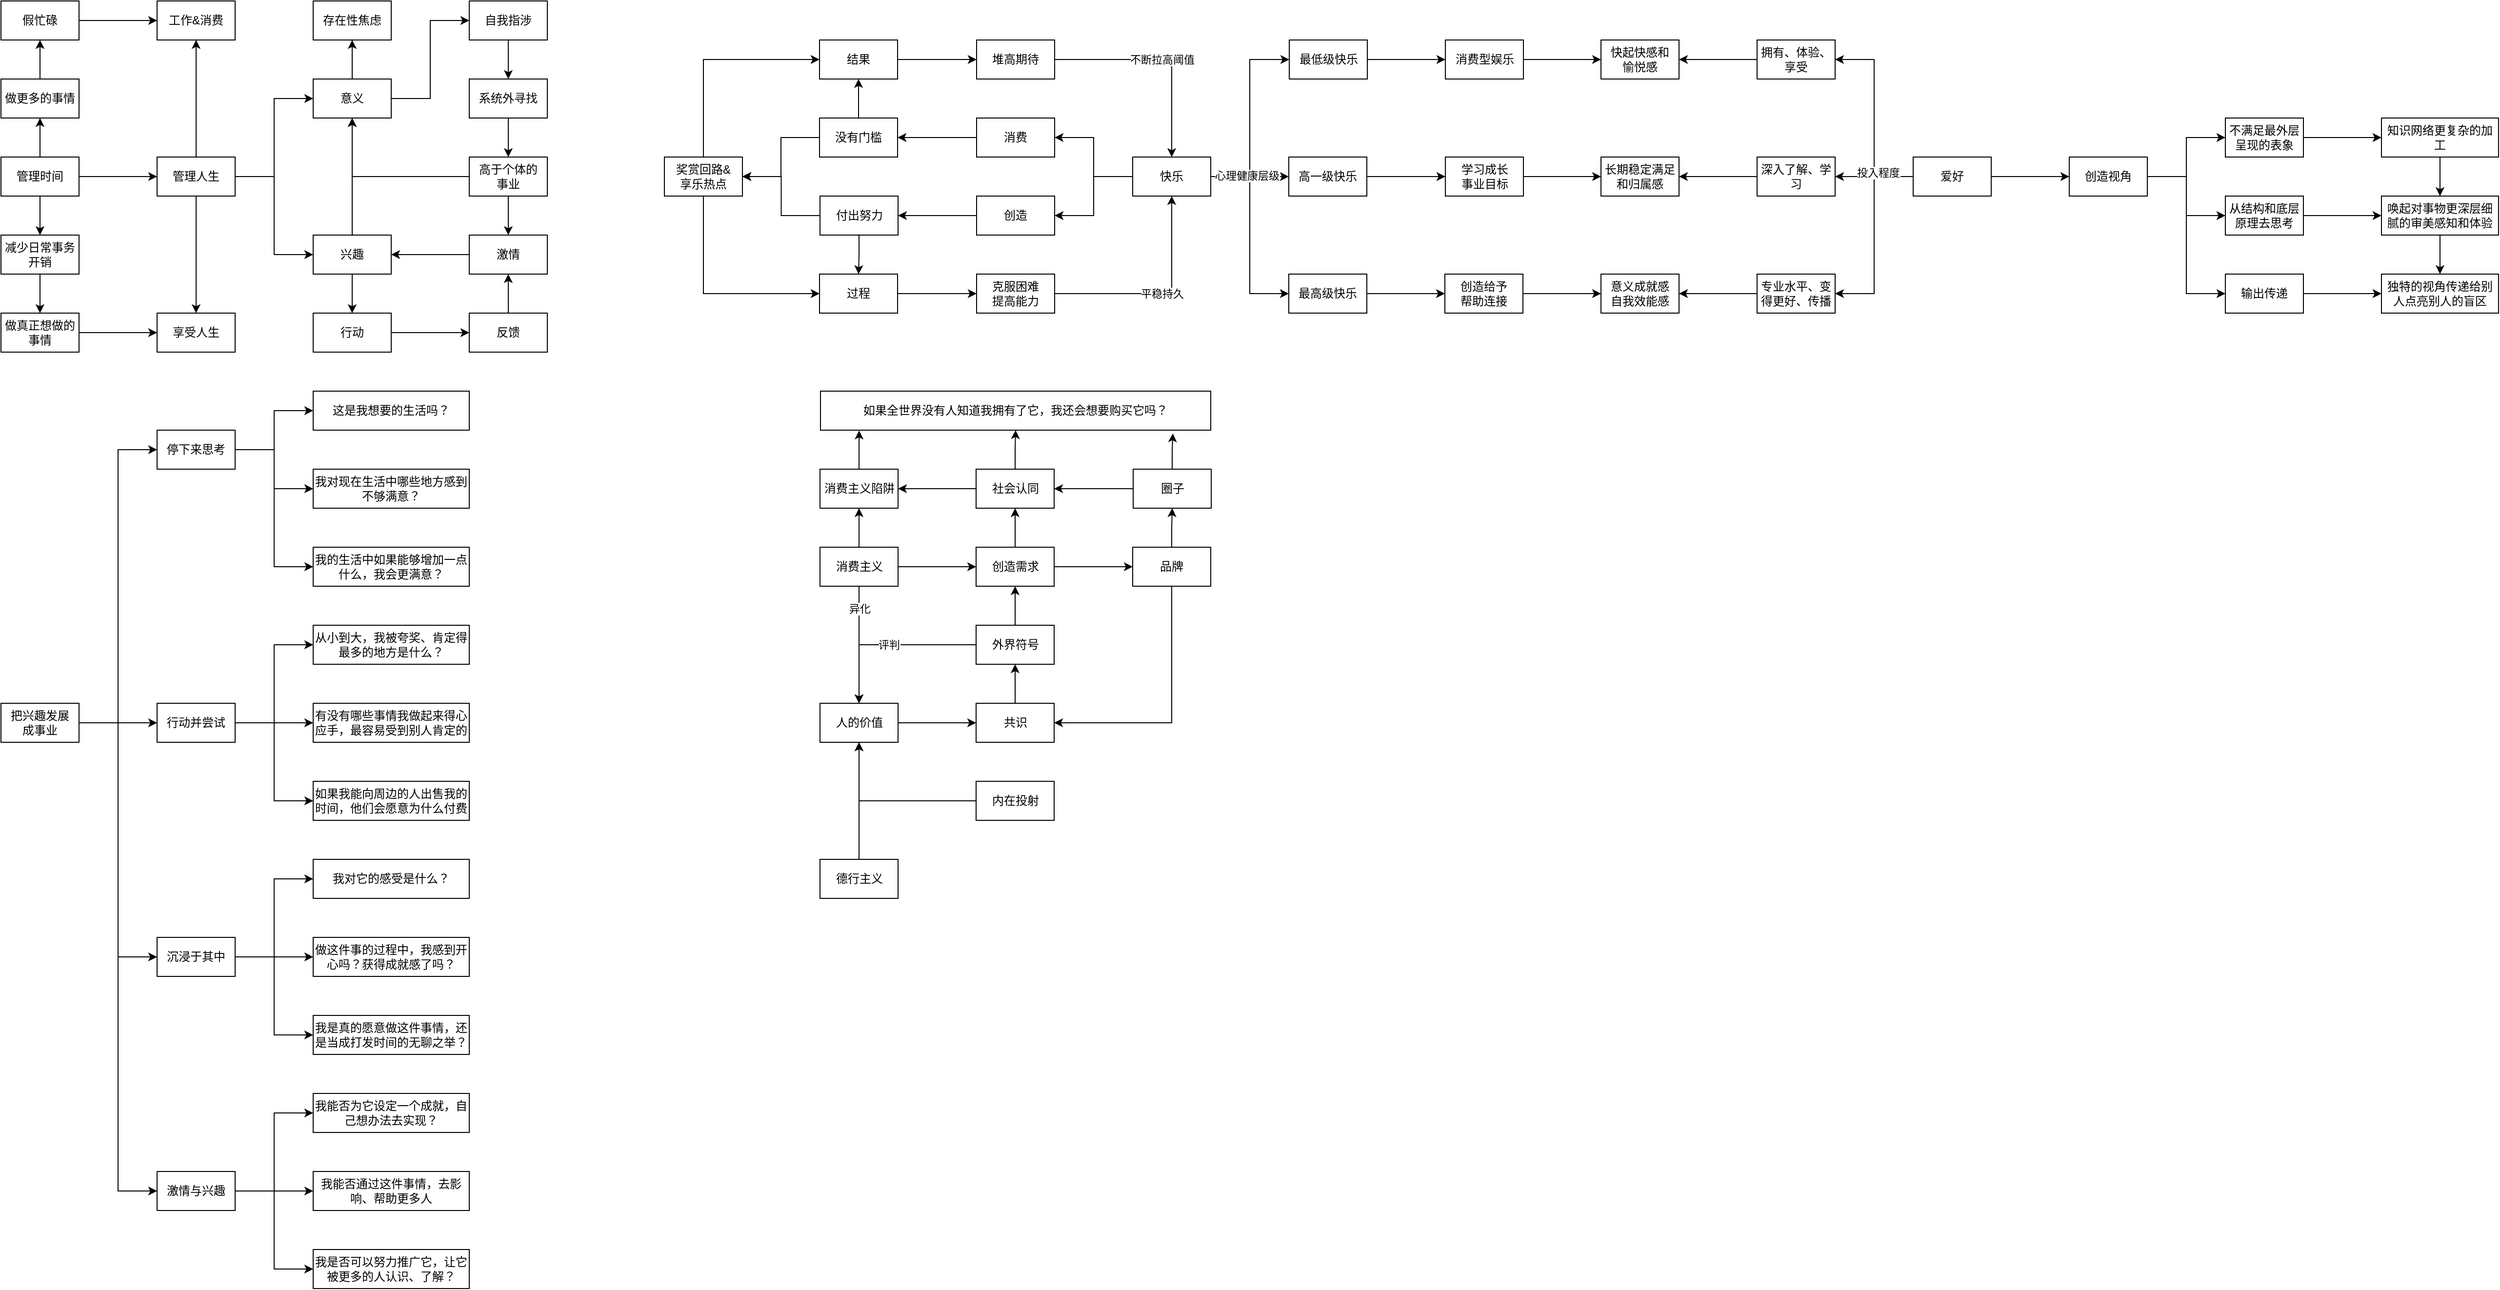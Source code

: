 <mxfile version="24.6.4" type="github">
  <diagram name="第 1 页" id="1Dq5mLwgWZH4jtWMgoI4">
    <mxGraphModel dx="756" dy="395" grid="1" gridSize="10" guides="1" tooltips="1" connect="1" arrows="1" fold="1" page="1" pageScale="1" pageWidth="827" pageHeight="1169" math="0" shadow="0">
      <root>
        <mxCell id="0" />
        <mxCell id="1" parent="0" />
        <mxCell id="2G0oMqJI3CJD2g53SAdI-4" style="edgeStyle=orthogonalEdgeStyle;rounded=0;orthogonalLoop=1;jettySize=auto;html=1;" parent="1" source="2G0oMqJI3CJD2g53SAdI-1" target="2G0oMqJI3CJD2g53SAdI-3" edge="1">
          <mxGeometry relative="1" as="geometry" />
        </mxCell>
        <mxCell id="2G0oMqJI3CJD2g53SAdI-7" style="edgeStyle=orthogonalEdgeStyle;rounded=0;orthogonalLoop=1;jettySize=auto;html=1;" parent="1" source="2G0oMqJI3CJD2g53SAdI-1" target="2G0oMqJI3CJD2g53SAdI-6" edge="1">
          <mxGeometry relative="1" as="geometry" />
        </mxCell>
        <mxCell id="2G0oMqJI3CJD2g53SAdI-12" style="edgeStyle=orthogonalEdgeStyle;rounded=0;orthogonalLoop=1;jettySize=auto;html=1;entryX=0.5;entryY=1;entryDx=0;entryDy=0;" parent="1" source="2G0oMqJI3CJD2g53SAdI-1" target="2G0oMqJI3CJD2g53SAdI-5" edge="1">
          <mxGeometry relative="1" as="geometry" />
        </mxCell>
        <mxCell id="2G0oMqJI3CJD2g53SAdI-1" value="管理时间" style="rounded=0;whiteSpace=wrap;html=1;" parent="1" vertex="1">
          <mxGeometry x="80" y="200" width="80" height="40" as="geometry" />
        </mxCell>
        <mxCell id="2G0oMqJI3CJD2g53SAdI-18" style="edgeStyle=orthogonalEdgeStyle;rounded=0;orthogonalLoop=1;jettySize=auto;html=1;entryX=0;entryY=0.5;entryDx=0;entryDy=0;" parent="1" source="2G0oMqJI3CJD2g53SAdI-3" target="2G0oMqJI3CJD2g53SAdI-16" edge="1">
          <mxGeometry relative="1" as="geometry" />
        </mxCell>
        <mxCell id="2G0oMqJI3CJD2g53SAdI-19" style="edgeStyle=orthogonalEdgeStyle;rounded=0;orthogonalLoop=1;jettySize=auto;html=1;entryX=0;entryY=0.5;entryDx=0;entryDy=0;" parent="1" source="2G0oMqJI3CJD2g53SAdI-3" target="2G0oMqJI3CJD2g53SAdI-17" edge="1">
          <mxGeometry relative="1" as="geometry" />
        </mxCell>
        <mxCell id="2G0oMqJI3CJD2g53SAdI-24" style="edgeStyle=orthogonalEdgeStyle;rounded=0;orthogonalLoop=1;jettySize=auto;html=1;" parent="1" source="2G0oMqJI3CJD2g53SAdI-3" target="2G0oMqJI3CJD2g53SAdI-20" edge="1">
          <mxGeometry relative="1" as="geometry" />
        </mxCell>
        <mxCell id="2G0oMqJI3CJD2g53SAdI-25" style="edgeStyle=orthogonalEdgeStyle;rounded=0;orthogonalLoop=1;jettySize=auto;html=1;" parent="1" source="2G0oMqJI3CJD2g53SAdI-3" target="2G0oMqJI3CJD2g53SAdI-22" edge="1">
          <mxGeometry relative="1" as="geometry" />
        </mxCell>
        <mxCell id="2G0oMqJI3CJD2g53SAdI-3" value="管理人生" style="rounded=0;whiteSpace=wrap;html=1;" parent="1" vertex="1">
          <mxGeometry x="240" y="200" width="80" height="40" as="geometry" />
        </mxCell>
        <mxCell id="2G0oMqJI3CJD2g53SAdI-14" style="edgeStyle=orthogonalEdgeStyle;rounded=0;orthogonalLoop=1;jettySize=auto;html=1;" parent="1" source="2G0oMqJI3CJD2g53SAdI-5" target="2G0oMqJI3CJD2g53SAdI-13" edge="1">
          <mxGeometry relative="1" as="geometry" />
        </mxCell>
        <mxCell id="2G0oMqJI3CJD2g53SAdI-5" value="做更多的事情" style="rounded=0;whiteSpace=wrap;html=1;" parent="1" vertex="1">
          <mxGeometry x="80" y="120" width="80" height="40" as="geometry" />
        </mxCell>
        <mxCell id="2G0oMqJI3CJD2g53SAdI-9" style="edgeStyle=orthogonalEdgeStyle;rounded=0;orthogonalLoop=1;jettySize=auto;html=1;" parent="1" source="2G0oMqJI3CJD2g53SAdI-6" target="2G0oMqJI3CJD2g53SAdI-8" edge="1">
          <mxGeometry relative="1" as="geometry" />
        </mxCell>
        <mxCell id="2G0oMqJI3CJD2g53SAdI-6" value="减少日常事务开销" style="rounded=0;whiteSpace=wrap;html=1;" parent="1" vertex="1">
          <mxGeometry x="80" y="280" width="80" height="40" as="geometry" />
        </mxCell>
        <mxCell id="2G0oMqJI3CJD2g53SAdI-23" style="edgeStyle=orthogonalEdgeStyle;rounded=0;orthogonalLoop=1;jettySize=auto;html=1;" parent="1" source="2G0oMqJI3CJD2g53SAdI-8" target="2G0oMqJI3CJD2g53SAdI-22" edge="1">
          <mxGeometry relative="1" as="geometry" />
        </mxCell>
        <mxCell id="2G0oMqJI3CJD2g53SAdI-8" value="做真正想做的事情" style="rounded=0;whiteSpace=wrap;html=1;" parent="1" vertex="1">
          <mxGeometry x="80" y="360" width="80" height="40" as="geometry" />
        </mxCell>
        <mxCell id="2G0oMqJI3CJD2g53SAdI-21" style="edgeStyle=orthogonalEdgeStyle;rounded=0;orthogonalLoop=1;jettySize=auto;html=1;" parent="1" source="2G0oMqJI3CJD2g53SAdI-13" target="2G0oMqJI3CJD2g53SAdI-20" edge="1">
          <mxGeometry relative="1" as="geometry" />
        </mxCell>
        <mxCell id="2G0oMqJI3CJD2g53SAdI-13" value="假忙碌" style="rounded=0;whiteSpace=wrap;html=1;" parent="1" vertex="1">
          <mxGeometry x="80" y="40" width="80" height="40" as="geometry" />
        </mxCell>
        <mxCell id="2G0oMqJI3CJD2g53SAdI-27" style="edgeStyle=orthogonalEdgeStyle;rounded=0;orthogonalLoop=1;jettySize=auto;html=1;" parent="1" source="2G0oMqJI3CJD2g53SAdI-16" target="2G0oMqJI3CJD2g53SAdI-26" edge="1">
          <mxGeometry relative="1" as="geometry" />
        </mxCell>
        <mxCell id="2G0oMqJI3CJD2g53SAdI-31" style="edgeStyle=orthogonalEdgeStyle;rounded=0;orthogonalLoop=1;jettySize=auto;html=1;entryX=0;entryY=0.5;entryDx=0;entryDy=0;" parent="1" source="2G0oMqJI3CJD2g53SAdI-16" target="2G0oMqJI3CJD2g53SAdI-28" edge="1">
          <mxGeometry relative="1" as="geometry" />
        </mxCell>
        <mxCell id="2G0oMqJI3CJD2g53SAdI-16" value="意义" style="rounded=0;whiteSpace=wrap;html=1;" parent="1" vertex="1">
          <mxGeometry x="400" y="120" width="80" height="40" as="geometry" />
        </mxCell>
        <mxCell id="2G0oMqJI3CJD2g53SAdI-39" style="edgeStyle=orthogonalEdgeStyle;rounded=0;orthogonalLoop=1;jettySize=auto;html=1;entryX=0.5;entryY=0;entryDx=0;entryDy=0;" parent="1" source="2G0oMqJI3CJD2g53SAdI-17" target="2G0oMqJI3CJD2g53SAdI-38" edge="1">
          <mxGeometry relative="1" as="geometry" />
        </mxCell>
        <mxCell id="2G0oMqJI3CJD2g53SAdI-44" style="edgeStyle=orthogonalEdgeStyle;rounded=0;orthogonalLoop=1;jettySize=auto;html=1;" parent="1" source="2G0oMqJI3CJD2g53SAdI-17" target="2G0oMqJI3CJD2g53SAdI-16" edge="1">
          <mxGeometry relative="1" as="geometry" />
        </mxCell>
        <mxCell id="2G0oMqJI3CJD2g53SAdI-17" value="兴趣" style="rounded=0;whiteSpace=wrap;html=1;" parent="1" vertex="1">
          <mxGeometry x="400" y="280" width="80" height="40" as="geometry" />
        </mxCell>
        <mxCell id="2G0oMqJI3CJD2g53SAdI-20" value="工作&amp;amp;消费" style="rounded=0;whiteSpace=wrap;html=1;" parent="1" vertex="1">
          <mxGeometry x="240" y="40" width="80" height="40" as="geometry" />
        </mxCell>
        <mxCell id="2G0oMqJI3CJD2g53SAdI-22" value="享受人生" style="rounded=0;whiteSpace=wrap;html=1;" parent="1" vertex="1">
          <mxGeometry x="240" y="360" width="80" height="40" as="geometry" />
        </mxCell>
        <mxCell id="2G0oMqJI3CJD2g53SAdI-26" value="存在性焦虑" style="rounded=0;whiteSpace=wrap;html=1;" parent="1" vertex="1">
          <mxGeometry x="400" y="40" width="80" height="40" as="geometry" />
        </mxCell>
        <mxCell id="2G0oMqJI3CJD2g53SAdI-32" style="edgeStyle=orthogonalEdgeStyle;rounded=0;orthogonalLoop=1;jettySize=auto;html=1;entryX=0.5;entryY=0;entryDx=0;entryDy=0;" parent="1" source="2G0oMqJI3CJD2g53SAdI-28" target="2G0oMqJI3CJD2g53SAdI-30" edge="1">
          <mxGeometry relative="1" as="geometry" />
        </mxCell>
        <mxCell id="2G0oMqJI3CJD2g53SAdI-28" value="自我指涉" style="rounded=0;whiteSpace=wrap;html=1;" parent="1" vertex="1">
          <mxGeometry x="560" y="40" width="80" height="40" as="geometry" />
        </mxCell>
        <mxCell id="2G0oMqJI3CJD2g53SAdI-35" style="edgeStyle=orthogonalEdgeStyle;rounded=0;orthogonalLoop=1;jettySize=auto;html=1;entryX=0.5;entryY=0;entryDx=0;entryDy=0;" parent="1" source="2G0oMqJI3CJD2g53SAdI-30" target="2G0oMqJI3CJD2g53SAdI-33" edge="1">
          <mxGeometry relative="1" as="geometry" />
        </mxCell>
        <mxCell id="2G0oMqJI3CJD2g53SAdI-30" value="系统外寻找" style="rounded=0;whiteSpace=wrap;html=1;" parent="1" vertex="1">
          <mxGeometry x="560" y="120" width="80" height="40" as="geometry" />
        </mxCell>
        <mxCell id="2G0oMqJI3CJD2g53SAdI-34" style="edgeStyle=orthogonalEdgeStyle;rounded=0;orthogonalLoop=1;jettySize=auto;html=1;" parent="1" source="2G0oMqJI3CJD2g53SAdI-33" target="2G0oMqJI3CJD2g53SAdI-16" edge="1">
          <mxGeometry relative="1" as="geometry" />
        </mxCell>
        <mxCell id="2G0oMqJI3CJD2g53SAdI-37" style="edgeStyle=orthogonalEdgeStyle;rounded=0;orthogonalLoop=1;jettySize=auto;html=1;" parent="1" source="2G0oMqJI3CJD2g53SAdI-33" target="2G0oMqJI3CJD2g53SAdI-36" edge="1">
          <mxGeometry relative="1" as="geometry" />
        </mxCell>
        <mxCell id="2G0oMqJI3CJD2g53SAdI-33" value="高于个体的&lt;br&gt;事业" style="rounded=0;whiteSpace=wrap;html=1;" parent="1" vertex="1">
          <mxGeometry x="560" y="200" width="80" height="40" as="geometry" />
        </mxCell>
        <mxCell id="2G0oMqJI3CJD2g53SAdI-43" style="edgeStyle=orthogonalEdgeStyle;rounded=0;orthogonalLoop=1;jettySize=auto;html=1;entryX=1;entryY=0.5;entryDx=0;entryDy=0;" parent="1" source="2G0oMqJI3CJD2g53SAdI-36" target="2G0oMqJI3CJD2g53SAdI-17" edge="1">
          <mxGeometry relative="1" as="geometry" />
        </mxCell>
        <mxCell id="2G0oMqJI3CJD2g53SAdI-36" value="激情" style="rounded=0;whiteSpace=wrap;html=1;" parent="1" vertex="1">
          <mxGeometry x="560" y="280" width="80" height="40" as="geometry" />
        </mxCell>
        <mxCell id="2G0oMqJI3CJD2g53SAdI-41" style="edgeStyle=orthogonalEdgeStyle;rounded=0;orthogonalLoop=1;jettySize=auto;html=1;" parent="1" source="2G0oMqJI3CJD2g53SAdI-38" target="2G0oMqJI3CJD2g53SAdI-40" edge="1">
          <mxGeometry relative="1" as="geometry" />
        </mxCell>
        <mxCell id="2G0oMqJI3CJD2g53SAdI-38" value="行动" style="rounded=0;whiteSpace=wrap;html=1;" parent="1" vertex="1">
          <mxGeometry x="400" y="360" width="80" height="40" as="geometry" />
        </mxCell>
        <mxCell id="2G0oMqJI3CJD2g53SAdI-42" style="edgeStyle=orthogonalEdgeStyle;rounded=0;orthogonalLoop=1;jettySize=auto;html=1;" parent="1" source="2G0oMqJI3CJD2g53SAdI-40" target="2G0oMqJI3CJD2g53SAdI-36" edge="1">
          <mxGeometry relative="1" as="geometry" />
        </mxCell>
        <mxCell id="2G0oMqJI3CJD2g53SAdI-40" value="反馈" style="rounded=0;whiteSpace=wrap;html=1;" parent="1" vertex="1">
          <mxGeometry x="560" y="360" width="80" height="40" as="geometry" />
        </mxCell>
        <mxCell id="nZ_os0Dgpj8ZyoIkXnrq-6" style="edgeStyle=orthogonalEdgeStyle;rounded=0;orthogonalLoop=1;jettySize=auto;html=1;entryX=0;entryY=0.5;entryDx=0;entryDy=0;" edge="1" parent="1" source="nZ_os0Dgpj8ZyoIkXnrq-1" target="nZ_os0Dgpj8ZyoIkXnrq-2">
          <mxGeometry relative="1" as="geometry" />
        </mxCell>
        <mxCell id="nZ_os0Dgpj8ZyoIkXnrq-7" style="edgeStyle=orthogonalEdgeStyle;rounded=0;orthogonalLoop=1;jettySize=auto;html=1;entryX=0;entryY=0.5;entryDx=0;entryDy=0;" edge="1" parent="1" source="nZ_os0Dgpj8ZyoIkXnrq-1" target="nZ_os0Dgpj8ZyoIkXnrq-3">
          <mxGeometry relative="1" as="geometry" />
        </mxCell>
        <mxCell id="nZ_os0Dgpj8ZyoIkXnrq-8" style="edgeStyle=orthogonalEdgeStyle;rounded=0;orthogonalLoop=1;jettySize=auto;html=1;entryX=0;entryY=0.5;entryDx=0;entryDy=0;" edge="1" parent="1" source="nZ_os0Dgpj8ZyoIkXnrq-1" target="nZ_os0Dgpj8ZyoIkXnrq-4">
          <mxGeometry relative="1" as="geometry" />
        </mxCell>
        <mxCell id="nZ_os0Dgpj8ZyoIkXnrq-9" style="edgeStyle=orthogonalEdgeStyle;rounded=0;orthogonalLoop=1;jettySize=auto;html=1;entryX=0;entryY=0.5;entryDx=0;entryDy=0;" edge="1" parent="1" source="nZ_os0Dgpj8ZyoIkXnrq-1" target="nZ_os0Dgpj8ZyoIkXnrq-5">
          <mxGeometry relative="1" as="geometry" />
        </mxCell>
        <mxCell id="nZ_os0Dgpj8ZyoIkXnrq-1" value="把兴趣发展&lt;br&gt;成事业" style="rounded=0;whiteSpace=wrap;html=1;" vertex="1" parent="1">
          <mxGeometry x="80" y="760" width="80" height="40" as="geometry" />
        </mxCell>
        <mxCell id="nZ_os0Dgpj8ZyoIkXnrq-13" style="edgeStyle=orthogonalEdgeStyle;rounded=0;orthogonalLoop=1;jettySize=auto;html=1;" edge="1" parent="1" source="nZ_os0Dgpj8ZyoIkXnrq-2" target="nZ_os0Dgpj8ZyoIkXnrq-10">
          <mxGeometry relative="1" as="geometry" />
        </mxCell>
        <mxCell id="nZ_os0Dgpj8ZyoIkXnrq-14" style="edgeStyle=orthogonalEdgeStyle;rounded=0;orthogonalLoop=1;jettySize=auto;html=1;entryX=0;entryY=0.5;entryDx=0;entryDy=0;" edge="1" parent="1" source="nZ_os0Dgpj8ZyoIkXnrq-2" target="nZ_os0Dgpj8ZyoIkXnrq-11">
          <mxGeometry relative="1" as="geometry" />
        </mxCell>
        <mxCell id="nZ_os0Dgpj8ZyoIkXnrq-15" style="edgeStyle=orthogonalEdgeStyle;rounded=0;orthogonalLoop=1;jettySize=auto;html=1;entryX=0;entryY=0.5;entryDx=0;entryDy=0;" edge="1" parent="1" source="nZ_os0Dgpj8ZyoIkXnrq-2" target="nZ_os0Dgpj8ZyoIkXnrq-12">
          <mxGeometry relative="1" as="geometry" />
        </mxCell>
        <mxCell id="nZ_os0Dgpj8ZyoIkXnrq-2" value="停下来思考" style="rounded=0;whiteSpace=wrap;html=1;" vertex="1" parent="1">
          <mxGeometry x="240" y="480" width="80" height="40" as="geometry" />
        </mxCell>
        <mxCell id="nZ_os0Dgpj8ZyoIkXnrq-19" style="edgeStyle=orthogonalEdgeStyle;rounded=0;orthogonalLoop=1;jettySize=auto;html=1;entryX=0;entryY=0.5;entryDx=0;entryDy=0;" edge="1" parent="1" source="nZ_os0Dgpj8ZyoIkXnrq-3" target="nZ_os0Dgpj8ZyoIkXnrq-16">
          <mxGeometry relative="1" as="geometry" />
        </mxCell>
        <mxCell id="nZ_os0Dgpj8ZyoIkXnrq-20" style="edgeStyle=orthogonalEdgeStyle;rounded=0;orthogonalLoop=1;jettySize=auto;html=1;" edge="1" parent="1" source="nZ_os0Dgpj8ZyoIkXnrq-3" target="nZ_os0Dgpj8ZyoIkXnrq-18">
          <mxGeometry relative="1" as="geometry" />
        </mxCell>
        <mxCell id="nZ_os0Dgpj8ZyoIkXnrq-21" style="edgeStyle=orthogonalEdgeStyle;rounded=0;orthogonalLoop=1;jettySize=auto;html=1;entryX=0;entryY=0.5;entryDx=0;entryDy=0;" edge="1" parent="1" source="nZ_os0Dgpj8ZyoIkXnrq-3" target="nZ_os0Dgpj8ZyoIkXnrq-17">
          <mxGeometry relative="1" as="geometry" />
        </mxCell>
        <mxCell id="nZ_os0Dgpj8ZyoIkXnrq-3" value="行动并尝试" style="rounded=0;whiteSpace=wrap;html=1;" vertex="1" parent="1">
          <mxGeometry x="240" y="760" width="80" height="40" as="geometry" />
        </mxCell>
        <mxCell id="nZ_os0Dgpj8ZyoIkXnrq-25" style="edgeStyle=orthogonalEdgeStyle;rounded=0;orthogonalLoop=1;jettySize=auto;html=1;entryX=0;entryY=0.5;entryDx=0;entryDy=0;" edge="1" parent="1" source="nZ_os0Dgpj8ZyoIkXnrq-4" target="nZ_os0Dgpj8ZyoIkXnrq-22">
          <mxGeometry relative="1" as="geometry" />
        </mxCell>
        <mxCell id="nZ_os0Dgpj8ZyoIkXnrq-26" style="edgeStyle=orthogonalEdgeStyle;rounded=0;orthogonalLoop=1;jettySize=auto;html=1;" edge="1" parent="1" source="nZ_os0Dgpj8ZyoIkXnrq-4" target="nZ_os0Dgpj8ZyoIkXnrq-23">
          <mxGeometry relative="1" as="geometry" />
        </mxCell>
        <mxCell id="nZ_os0Dgpj8ZyoIkXnrq-27" style="edgeStyle=orthogonalEdgeStyle;rounded=0;orthogonalLoop=1;jettySize=auto;html=1;entryX=0;entryY=0.5;entryDx=0;entryDy=0;" edge="1" parent="1" source="nZ_os0Dgpj8ZyoIkXnrq-4" target="nZ_os0Dgpj8ZyoIkXnrq-24">
          <mxGeometry relative="1" as="geometry" />
        </mxCell>
        <mxCell id="nZ_os0Dgpj8ZyoIkXnrq-4" value="沉浸于其中" style="rounded=0;whiteSpace=wrap;html=1;" vertex="1" parent="1">
          <mxGeometry x="240" y="1000" width="80" height="40" as="geometry" />
        </mxCell>
        <mxCell id="nZ_os0Dgpj8ZyoIkXnrq-32" style="edgeStyle=orthogonalEdgeStyle;rounded=0;orthogonalLoop=1;jettySize=auto;html=1;entryX=0;entryY=0.5;entryDx=0;entryDy=0;" edge="1" parent="1" source="nZ_os0Dgpj8ZyoIkXnrq-5" target="nZ_os0Dgpj8ZyoIkXnrq-29">
          <mxGeometry relative="1" as="geometry" />
        </mxCell>
        <mxCell id="nZ_os0Dgpj8ZyoIkXnrq-33" style="edgeStyle=orthogonalEdgeStyle;rounded=0;orthogonalLoop=1;jettySize=auto;html=1;" edge="1" parent="1" source="nZ_os0Dgpj8ZyoIkXnrq-5" target="nZ_os0Dgpj8ZyoIkXnrq-31">
          <mxGeometry relative="1" as="geometry" />
        </mxCell>
        <mxCell id="nZ_os0Dgpj8ZyoIkXnrq-34" style="edgeStyle=orthogonalEdgeStyle;rounded=0;orthogonalLoop=1;jettySize=auto;html=1;entryX=0;entryY=0.5;entryDx=0;entryDy=0;" edge="1" parent="1" source="nZ_os0Dgpj8ZyoIkXnrq-5" target="nZ_os0Dgpj8ZyoIkXnrq-30">
          <mxGeometry relative="1" as="geometry" />
        </mxCell>
        <mxCell id="nZ_os0Dgpj8ZyoIkXnrq-5" value="激情与兴趣" style="rounded=0;whiteSpace=wrap;html=1;" vertex="1" parent="1">
          <mxGeometry x="240" y="1240" width="80" height="40" as="geometry" />
        </mxCell>
        <mxCell id="nZ_os0Dgpj8ZyoIkXnrq-10" value="这是我想要的生活吗？" style="rounded=0;whiteSpace=wrap;html=1;" vertex="1" parent="1">
          <mxGeometry x="400" y="440" width="160" height="40" as="geometry" />
        </mxCell>
        <mxCell id="nZ_os0Dgpj8ZyoIkXnrq-11" value="我对现在生活中哪些地方感到不够满意？" style="rounded=0;whiteSpace=wrap;html=1;" vertex="1" parent="1">
          <mxGeometry x="400" y="520" width="160" height="40" as="geometry" />
        </mxCell>
        <mxCell id="nZ_os0Dgpj8ZyoIkXnrq-12" value="我的生活中如果能够增加一点什么，我会更满意？" style="rounded=0;whiteSpace=wrap;html=1;" vertex="1" parent="1">
          <mxGeometry x="400" y="600" width="160" height="40" as="geometry" />
        </mxCell>
        <mxCell id="nZ_os0Dgpj8ZyoIkXnrq-16" value="从小到大，我被夸奖、肯定得最多的地方是什么？" style="rounded=0;whiteSpace=wrap;html=1;" vertex="1" parent="1">
          <mxGeometry x="400" y="680" width="160" height="40" as="geometry" />
        </mxCell>
        <mxCell id="nZ_os0Dgpj8ZyoIkXnrq-17" value="如果我能向周边的人出售我的时间，他们会愿意为什么付费" style="rounded=0;whiteSpace=wrap;html=1;" vertex="1" parent="1">
          <mxGeometry x="400" y="840" width="160" height="40" as="geometry" />
        </mxCell>
        <mxCell id="nZ_os0Dgpj8ZyoIkXnrq-18" value="有没有哪些事情我做起来得心应手，最容易受到别人肯定的" style="rounded=0;whiteSpace=wrap;html=1;" vertex="1" parent="1">
          <mxGeometry x="400" y="760" width="160" height="40" as="geometry" />
        </mxCell>
        <mxCell id="nZ_os0Dgpj8ZyoIkXnrq-22" value="我对它的感受是什么？" style="rounded=0;whiteSpace=wrap;html=1;" vertex="1" parent="1">
          <mxGeometry x="400" y="920" width="160" height="40" as="geometry" />
        </mxCell>
        <mxCell id="nZ_os0Dgpj8ZyoIkXnrq-23" value="做这件事的过程中，我感到开心吗？获得成就感了吗？" style="rounded=0;whiteSpace=wrap;html=1;" vertex="1" parent="1">
          <mxGeometry x="400" y="1000" width="160" height="40" as="geometry" />
        </mxCell>
        <mxCell id="nZ_os0Dgpj8ZyoIkXnrq-24" value="我是真的愿意做这件事情，还是当成打发时间的无聊之举？" style="rounded=0;whiteSpace=wrap;html=1;" vertex="1" parent="1">
          <mxGeometry x="400" y="1080" width="160" height="40" as="geometry" />
        </mxCell>
        <mxCell id="nZ_os0Dgpj8ZyoIkXnrq-29" value="我能否为它设定一个成就，自己想办法去实现？" style="rounded=0;whiteSpace=wrap;html=1;" vertex="1" parent="1">
          <mxGeometry x="400" y="1160" width="160" height="40" as="geometry" />
        </mxCell>
        <mxCell id="nZ_os0Dgpj8ZyoIkXnrq-30" value="我是否可以努力推广它，让它被更多的人认识、了解？" style="rounded=0;whiteSpace=wrap;html=1;" vertex="1" parent="1">
          <mxGeometry x="400" y="1320" width="160" height="40" as="geometry" />
        </mxCell>
        <mxCell id="nZ_os0Dgpj8ZyoIkXnrq-31" value="我能否通过这件事情，去影响、帮助更多人" style="rounded=0;whiteSpace=wrap;html=1;" vertex="1" parent="1">
          <mxGeometry x="400" y="1240" width="160" height="40" as="geometry" />
        </mxCell>
        <mxCell id="nZ_os0Dgpj8ZyoIkXnrq-63" style="edgeStyle=orthogonalEdgeStyle;rounded=0;orthogonalLoop=1;jettySize=auto;html=1;" edge="1" parent="1" source="nZ_os0Dgpj8ZyoIkXnrq-60" target="nZ_os0Dgpj8ZyoIkXnrq-62">
          <mxGeometry relative="1" as="geometry" />
        </mxCell>
        <mxCell id="nZ_os0Dgpj8ZyoIkXnrq-77" value="异化" style="edgeLabel;html=1;align=center;verticalAlign=middle;resizable=0;points=[];" vertex="1" connectable="0" parent="nZ_os0Dgpj8ZyoIkXnrq-63">
          <mxGeometry x="-0.617" relative="1" as="geometry">
            <mxPoint as="offset" />
          </mxGeometry>
        </mxCell>
        <mxCell id="nZ_os0Dgpj8ZyoIkXnrq-88" style="edgeStyle=orthogonalEdgeStyle;rounded=0;orthogonalLoop=1;jettySize=auto;html=1;" edge="1" parent="1" source="nZ_os0Dgpj8ZyoIkXnrq-60" target="nZ_os0Dgpj8ZyoIkXnrq-83">
          <mxGeometry relative="1" as="geometry" />
        </mxCell>
        <mxCell id="nZ_os0Dgpj8ZyoIkXnrq-99" style="edgeStyle=orthogonalEdgeStyle;rounded=0;orthogonalLoop=1;jettySize=auto;html=1;" edge="1" parent="1" source="nZ_os0Dgpj8ZyoIkXnrq-60" target="nZ_os0Dgpj8ZyoIkXnrq-98">
          <mxGeometry relative="1" as="geometry" />
        </mxCell>
        <mxCell id="nZ_os0Dgpj8ZyoIkXnrq-60" value="消费主义" style="rounded=0;whiteSpace=wrap;html=1;" vertex="1" parent="1">
          <mxGeometry x="919.5" y="600" width="80" height="40" as="geometry" />
        </mxCell>
        <mxCell id="nZ_os0Dgpj8ZyoIkXnrq-91" style="edgeStyle=orthogonalEdgeStyle;rounded=0;orthogonalLoop=1;jettySize=auto;html=1;" edge="1" parent="1" source="nZ_os0Dgpj8ZyoIkXnrq-62" target="nZ_os0Dgpj8ZyoIkXnrq-90">
          <mxGeometry relative="1" as="geometry" />
        </mxCell>
        <mxCell id="nZ_os0Dgpj8ZyoIkXnrq-62" value="人的价值" style="rounded=0;whiteSpace=wrap;html=1;" vertex="1" parent="1">
          <mxGeometry x="919.5" y="760" width="80" height="40" as="geometry" />
        </mxCell>
        <mxCell id="nZ_os0Dgpj8ZyoIkXnrq-66" value="评判" style="edgeStyle=orthogonalEdgeStyle;rounded=0;orthogonalLoop=1;jettySize=auto;html=1;" edge="1" parent="1" source="nZ_os0Dgpj8ZyoIkXnrq-64" target="nZ_os0Dgpj8ZyoIkXnrq-62">
          <mxGeometry relative="1" as="geometry" />
        </mxCell>
        <mxCell id="nZ_os0Dgpj8ZyoIkXnrq-87" style="edgeStyle=orthogonalEdgeStyle;rounded=0;orthogonalLoop=1;jettySize=auto;html=1;" edge="1" parent="1" source="nZ_os0Dgpj8ZyoIkXnrq-64" target="nZ_os0Dgpj8ZyoIkXnrq-83">
          <mxGeometry relative="1" as="geometry" />
        </mxCell>
        <mxCell id="nZ_os0Dgpj8ZyoIkXnrq-64" value="外界符号" style="rounded=0;whiteSpace=wrap;html=1;" vertex="1" parent="1">
          <mxGeometry x="1079.5" y="680" width="80" height="40" as="geometry" />
        </mxCell>
        <mxCell id="nZ_os0Dgpj8ZyoIkXnrq-96" style="edgeStyle=orthogonalEdgeStyle;rounded=0;orthogonalLoop=1;jettySize=auto;html=1;" edge="1" parent="1" source="nZ_os0Dgpj8ZyoIkXnrq-68" target="nZ_os0Dgpj8ZyoIkXnrq-95">
          <mxGeometry relative="1" as="geometry" />
        </mxCell>
        <mxCell id="nZ_os0Dgpj8ZyoIkXnrq-68" value="圈子" style="rounded=0;whiteSpace=wrap;html=1;" vertex="1" parent="1">
          <mxGeometry x="1240.5" y="520" width="80" height="40" as="geometry" />
        </mxCell>
        <mxCell id="nZ_os0Dgpj8ZyoIkXnrq-100" style="edgeStyle=orthogonalEdgeStyle;rounded=0;orthogonalLoop=1;jettySize=auto;html=1;entryX=0.5;entryY=1;entryDx=0;entryDy=0;" edge="1" parent="1" source="nZ_os0Dgpj8ZyoIkXnrq-78" target="nZ_os0Dgpj8ZyoIkXnrq-62">
          <mxGeometry relative="1" as="geometry" />
        </mxCell>
        <mxCell id="nZ_os0Dgpj8ZyoIkXnrq-78" value="德行主义" style="rounded=0;whiteSpace=wrap;html=1;" vertex="1" parent="1">
          <mxGeometry x="919.5" y="920" width="80" height="40" as="geometry" />
        </mxCell>
        <mxCell id="nZ_os0Dgpj8ZyoIkXnrq-101" style="edgeStyle=orthogonalEdgeStyle;rounded=0;orthogonalLoop=1;jettySize=auto;html=1;" edge="1" parent="1" source="nZ_os0Dgpj8ZyoIkXnrq-79" target="nZ_os0Dgpj8ZyoIkXnrq-62">
          <mxGeometry relative="1" as="geometry" />
        </mxCell>
        <mxCell id="nZ_os0Dgpj8ZyoIkXnrq-79" value="内在投射" style="rounded=0;whiteSpace=wrap;html=1;" vertex="1" parent="1">
          <mxGeometry x="1079.5" y="840" width="80" height="40" as="geometry" />
        </mxCell>
        <mxCell id="nZ_os0Dgpj8ZyoIkXnrq-86" style="edgeStyle=orthogonalEdgeStyle;rounded=0;orthogonalLoop=1;jettySize=auto;html=1;" edge="1" parent="1" source="nZ_os0Dgpj8ZyoIkXnrq-83" target="nZ_os0Dgpj8ZyoIkXnrq-85">
          <mxGeometry relative="1" as="geometry" />
        </mxCell>
        <mxCell id="nZ_os0Dgpj8ZyoIkXnrq-97" style="edgeStyle=orthogonalEdgeStyle;rounded=0;orthogonalLoop=1;jettySize=auto;html=1;" edge="1" parent="1" source="nZ_os0Dgpj8ZyoIkXnrq-83" target="nZ_os0Dgpj8ZyoIkXnrq-95">
          <mxGeometry relative="1" as="geometry" />
        </mxCell>
        <mxCell id="nZ_os0Dgpj8ZyoIkXnrq-83" value="创造需求" style="rounded=0;whiteSpace=wrap;html=1;" vertex="1" parent="1">
          <mxGeometry x="1079.5" y="600" width="80" height="40" as="geometry" />
        </mxCell>
        <mxCell id="nZ_os0Dgpj8ZyoIkXnrq-93" style="edgeStyle=orthogonalEdgeStyle;rounded=0;orthogonalLoop=1;jettySize=auto;html=1;entryX=1;entryY=0.5;entryDx=0;entryDy=0;" edge="1" parent="1" source="nZ_os0Dgpj8ZyoIkXnrq-85" target="nZ_os0Dgpj8ZyoIkXnrq-90">
          <mxGeometry relative="1" as="geometry">
            <Array as="points">
              <mxPoint x="1280.5" y="780" />
            </Array>
          </mxGeometry>
        </mxCell>
        <mxCell id="nZ_os0Dgpj8ZyoIkXnrq-94" style="edgeStyle=orthogonalEdgeStyle;rounded=0;orthogonalLoop=1;jettySize=auto;html=1;" edge="1" parent="1" source="nZ_os0Dgpj8ZyoIkXnrq-85" target="nZ_os0Dgpj8ZyoIkXnrq-68">
          <mxGeometry relative="1" as="geometry" />
        </mxCell>
        <mxCell id="nZ_os0Dgpj8ZyoIkXnrq-85" value="品牌" style="rounded=0;whiteSpace=wrap;html=1;" vertex="1" parent="1">
          <mxGeometry x="1240" y="600" width="80" height="40" as="geometry" />
        </mxCell>
        <mxCell id="nZ_os0Dgpj8ZyoIkXnrq-92" style="edgeStyle=orthogonalEdgeStyle;rounded=0;orthogonalLoop=1;jettySize=auto;html=1;" edge="1" parent="1" source="nZ_os0Dgpj8ZyoIkXnrq-90" target="nZ_os0Dgpj8ZyoIkXnrq-64">
          <mxGeometry relative="1" as="geometry" />
        </mxCell>
        <mxCell id="nZ_os0Dgpj8ZyoIkXnrq-90" value="共识" style="rounded=0;whiteSpace=wrap;html=1;" vertex="1" parent="1">
          <mxGeometry x="1079.5" y="760" width="80" height="40" as="geometry" />
        </mxCell>
        <mxCell id="nZ_os0Dgpj8ZyoIkXnrq-103" value="" style="edgeStyle=orthogonalEdgeStyle;rounded=0;orthogonalLoop=1;jettySize=auto;html=1;" edge="1" parent="1" source="nZ_os0Dgpj8ZyoIkXnrq-95" target="nZ_os0Dgpj8ZyoIkXnrq-98">
          <mxGeometry relative="1" as="geometry" />
        </mxCell>
        <mxCell id="nZ_os0Dgpj8ZyoIkXnrq-106" style="edgeStyle=orthogonalEdgeStyle;rounded=0;orthogonalLoop=1;jettySize=auto;html=1;" edge="1" parent="1" source="nZ_os0Dgpj8ZyoIkXnrq-95" target="nZ_os0Dgpj8ZyoIkXnrq-104">
          <mxGeometry relative="1" as="geometry" />
        </mxCell>
        <mxCell id="nZ_os0Dgpj8ZyoIkXnrq-95" value="社会认同" style="rounded=0;whiteSpace=wrap;html=1;" vertex="1" parent="1">
          <mxGeometry x="1079.5" y="520" width="80" height="40" as="geometry" />
        </mxCell>
        <mxCell id="nZ_os0Dgpj8ZyoIkXnrq-98" value="消费主义陷阱" style="rounded=0;whiteSpace=wrap;html=1;" vertex="1" parent="1">
          <mxGeometry x="919.5" y="520" width="80" height="40" as="geometry" />
        </mxCell>
        <mxCell id="nZ_os0Dgpj8ZyoIkXnrq-104" value="如果全世界没有人知道我拥有了它，我还会想要购买它吗？" style="rounded=0;whiteSpace=wrap;html=1;" vertex="1" parent="1">
          <mxGeometry x="920" y="440" width="400" height="40" as="geometry" />
        </mxCell>
        <mxCell id="nZ_os0Dgpj8ZyoIkXnrq-108" style="edgeStyle=orthogonalEdgeStyle;rounded=0;orthogonalLoop=1;jettySize=auto;html=1;entryX=0.903;entryY=1.084;entryDx=0;entryDy=0;entryPerimeter=0;" edge="1" parent="1" source="nZ_os0Dgpj8ZyoIkXnrq-68" target="nZ_os0Dgpj8ZyoIkXnrq-104">
          <mxGeometry relative="1" as="geometry" />
        </mxCell>
        <mxCell id="nZ_os0Dgpj8ZyoIkXnrq-109" style="edgeStyle=orthogonalEdgeStyle;rounded=0;orthogonalLoop=1;jettySize=auto;html=1;entryX=0.099;entryY=1.01;entryDx=0;entryDy=0;entryPerimeter=0;" edge="1" parent="1" source="nZ_os0Dgpj8ZyoIkXnrq-98" target="nZ_os0Dgpj8ZyoIkXnrq-104">
          <mxGeometry relative="1" as="geometry" />
        </mxCell>
        <mxCell id="nZ_os0Dgpj8ZyoIkXnrq-39" style="edgeStyle=orthogonalEdgeStyle;rounded=0;orthogonalLoop=1;jettySize=auto;html=1;" edge="1" parent="1" source="nZ_os0Dgpj8ZyoIkXnrq-35" target="nZ_os0Dgpj8ZyoIkXnrq-36">
          <mxGeometry relative="1" as="geometry" />
        </mxCell>
        <mxCell id="nZ_os0Dgpj8ZyoIkXnrq-40" style="edgeStyle=orthogonalEdgeStyle;rounded=0;orthogonalLoop=1;jettySize=auto;html=1;" edge="1" parent="1" source="nZ_os0Dgpj8ZyoIkXnrq-35" target="nZ_os0Dgpj8ZyoIkXnrq-37">
          <mxGeometry relative="1" as="geometry" />
        </mxCell>
        <mxCell id="nZ_os0Dgpj8ZyoIkXnrq-113" style="edgeStyle=orthogonalEdgeStyle;rounded=0;orthogonalLoop=1;jettySize=auto;html=1;entryDx=0;entryDy=0;" edge="1" parent="1" source="nZ_os0Dgpj8ZyoIkXnrq-35" target="nZ_os0Dgpj8ZyoIkXnrq-110">
          <mxGeometry relative="1" as="geometry">
            <Array as="points">
              <mxPoint x="1360" y="220" />
              <mxPoint x="1360" y="100" />
            </Array>
          </mxGeometry>
        </mxCell>
        <mxCell id="nZ_os0Dgpj8ZyoIkXnrq-114" style="edgeStyle=orthogonalEdgeStyle;rounded=0;orthogonalLoop=1;jettySize=auto;html=1;entryDx=0;entryDy=0;" edge="1" parent="1" source="nZ_os0Dgpj8ZyoIkXnrq-35" target="nZ_os0Dgpj8ZyoIkXnrq-111">
          <mxGeometry relative="1" as="geometry" />
        </mxCell>
        <mxCell id="nZ_os0Dgpj8ZyoIkXnrq-115" style="edgeStyle=orthogonalEdgeStyle;rounded=0;orthogonalLoop=1;jettySize=auto;html=1;entryDx=0;entryDy=0;" edge="1" parent="1" source="nZ_os0Dgpj8ZyoIkXnrq-35" target="nZ_os0Dgpj8ZyoIkXnrq-112">
          <mxGeometry relative="1" as="geometry">
            <Array as="points">
              <mxPoint x="1360" y="220" />
              <mxPoint x="1360" y="340" />
            </Array>
          </mxGeometry>
        </mxCell>
        <mxCell id="nZ_os0Dgpj8ZyoIkXnrq-151" value="心理健康层级" style="edgeLabel;html=1;align=center;verticalAlign=middle;resizable=0;points=[];" vertex="1" connectable="0" parent="nZ_os0Dgpj8ZyoIkXnrq-115">
          <mxGeometry x="-0.6" y="2" relative="1" as="geometry">
            <mxPoint x="-5" y="-1" as="offset" />
          </mxGeometry>
        </mxCell>
        <mxCell id="nZ_os0Dgpj8ZyoIkXnrq-35" value="快乐" style="rounded=0;whiteSpace=wrap;html=1;container=0;" vertex="1" parent="1">
          <mxGeometry x="1240" y="200" width="80" height="40" as="geometry" />
        </mxCell>
        <mxCell id="nZ_os0Dgpj8ZyoIkXnrq-42" style="edgeStyle=orthogonalEdgeStyle;rounded=0;orthogonalLoop=1;jettySize=auto;html=1;entryDx=0;entryDy=0;" edge="1" parent="1" source="nZ_os0Dgpj8ZyoIkXnrq-36" target="nZ_os0Dgpj8ZyoIkXnrq-41">
          <mxGeometry relative="1" as="geometry" />
        </mxCell>
        <mxCell id="nZ_os0Dgpj8ZyoIkXnrq-36" value="消费" style="rounded=0;whiteSpace=wrap;html=1;container=0;" vertex="1" parent="1">
          <mxGeometry x="1080" y="160" width="80" height="40" as="geometry" />
        </mxCell>
        <mxCell id="nZ_os0Dgpj8ZyoIkXnrq-45" style="edgeStyle=orthogonalEdgeStyle;rounded=0;orthogonalLoop=1;jettySize=auto;html=1;entryDx=0;entryDy=0;" edge="1" parent="1" source="nZ_os0Dgpj8ZyoIkXnrq-37" target="nZ_os0Dgpj8ZyoIkXnrq-44">
          <mxGeometry relative="1" as="geometry" />
        </mxCell>
        <mxCell id="nZ_os0Dgpj8ZyoIkXnrq-37" value="创造" style="rounded=0;whiteSpace=wrap;html=1;container=0;" vertex="1" parent="1">
          <mxGeometry x="1080" y="240" width="80" height="40" as="geometry" />
        </mxCell>
        <mxCell id="nZ_os0Dgpj8ZyoIkXnrq-48" style="edgeStyle=orthogonalEdgeStyle;rounded=0;orthogonalLoop=1;jettySize=auto;html=1;" edge="1" parent="1" source="nZ_os0Dgpj8ZyoIkXnrq-41" target="nZ_os0Dgpj8ZyoIkXnrq-46">
          <mxGeometry relative="1" as="geometry" />
        </mxCell>
        <mxCell id="nZ_os0Dgpj8ZyoIkXnrq-58" style="edgeStyle=orthogonalEdgeStyle;rounded=0;orthogonalLoop=1;jettySize=auto;html=1;entryDx=0;entryDy=0;" edge="1" parent="1" source="nZ_os0Dgpj8ZyoIkXnrq-41" target="nZ_os0Dgpj8ZyoIkXnrq-43">
          <mxGeometry relative="1" as="geometry" />
        </mxCell>
        <mxCell id="nZ_os0Dgpj8ZyoIkXnrq-41" value="没有门槛" style="rounded=0;whiteSpace=wrap;html=1;container=0;" vertex="1" parent="1">
          <mxGeometry x="919" y="160" width="80" height="40" as="geometry" />
        </mxCell>
        <mxCell id="nZ_os0Dgpj8ZyoIkXnrq-50" style="edgeStyle=orthogonalEdgeStyle;rounded=0;orthogonalLoop=1;jettySize=auto;html=1;entryDx=0;entryDy=0;" edge="1" parent="1" source="nZ_os0Dgpj8ZyoIkXnrq-43" target="nZ_os0Dgpj8ZyoIkXnrq-46">
          <mxGeometry relative="1" as="geometry">
            <Array as="points">
              <mxPoint x="800" y="100" />
            </Array>
          </mxGeometry>
        </mxCell>
        <mxCell id="nZ_os0Dgpj8ZyoIkXnrq-51" style="edgeStyle=orthogonalEdgeStyle;rounded=0;orthogonalLoop=1;jettySize=auto;html=1;entryDx=0;entryDy=0;" edge="1" parent="1" source="nZ_os0Dgpj8ZyoIkXnrq-43" target="nZ_os0Dgpj8ZyoIkXnrq-47">
          <mxGeometry relative="1" as="geometry">
            <Array as="points">
              <mxPoint x="800" y="340" />
            </Array>
          </mxGeometry>
        </mxCell>
        <mxCell id="nZ_os0Dgpj8ZyoIkXnrq-43" value="奖赏回路&amp;amp;&lt;br&gt;享乐热点" style="rounded=0;whiteSpace=wrap;html=1;container=0;" vertex="1" parent="1">
          <mxGeometry x="760" y="200" width="80" height="40" as="geometry" />
        </mxCell>
        <mxCell id="nZ_os0Dgpj8ZyoIkXnrq-49" style="edgeStyle=orthogonalEdgeStyle;rounded=0;orthogonalLoop=1;jettySize=auto;html=1;entryDx=0;entryDy=0;" edge="1" parent="1" source="nZ_os0Dgpj8ZyoIkXnrq-44" target="nZ_os0Dgpj8ZyoIkXnrq-47">
          <mxGeometry relative="1" as="geometry" />
        </mxCell>
        <mxCell id="nZ_os0Dgpj8ZyoIkXnrq-59" style="edgeStyle=orthogonalEdgeStyle;rounded=0;orthogonalLoop=1;jettySize=auto;html=1;" edge="1" parent="1" source="nZ_os0Dgpj8ZyoIkXnrq-44" target="nZ_os0Dgpj8ZyoIkXnrq-43">
          <mxGeometry relative="1" as="geometry" />
        </mxCell>
        <mxCell id="nZ_os0Dgpj8ZyoIkXnrq-44" value="付出努力" style="rounded=0;whiteSpace=wrap;html=1;container=0;" vertex="1" parent="1">
          <mxGeometry x="919.5" y="240" width="80" height="40" as="geometry" />
        </mxCell>
        <mxCell id="nZ_os0Dgpj8ZyoIkXnrq-53" style="edgeStyle=orthogonalEdgeStyle;rounded=0;orthogonalLoop=1;jettySize=auto;html=1;" edge="1" parent="1" source="nZ_os0Dgpj8ZyoIkXnrq-46" target="nZ_os0Dgpj8ZyoIkXnrq-52">
          <mxGeometry relative="1" as="geometry" />
        </mxCell>
        <mxCell id="nZ_os0Dgpj8ZyoIkXnrq-46" value="结果" style="rounded=0;whiteSpace=wrap;html=1;container=0;" vertex="1" parent="1">
          <mxGeometry x="919" y="80" width="80" height="40" as="geometry" />
        </mxCell>
        <mxCell id="nZ_os0Dgpj8ZyoIkXnrq-56" style="edgeStyle=orthogonalEdgeStyle;rounded=0;orthogonalLoop=1;jettySize=auto;html=1;" edge="1" parent="1" source="nZ_os0Dgpj8ZyoIkXnrq-47" target="nZ_os0Dgpj8ZyoIkXnrq-54">
          <mxGeometry relative="1" as="geometry" />
        </mxCell>
        <mxCell id="nZ_os0Dgpj8ZyoIkXnrq-47" value="过程" style="rounded=0;whiteSpace=wrap;html=1;container=0;" vertex="1" parent="1">
          <mxGeometry x="919" y="320" width="80" height="40" as="geometry" />
        </mxCell>
        <mxCell id="nZ_os0Dgpj8ZyoIkXnrq-55" value="不断拉高阈值" style="edgeStyle=orthogonalEdgeStyle;rounded=0;orthogonalLoop=1;jettySize=auto;html=1;entryDx=0;entryDy=0;" edge="1" parent="1" source="nZ_os0Dgpj8ZyoIkXnrq-52" target="nZ_os0Dgpj8ZyoIkXnrq-35">
          <mxGeometry relative="1" as="geometry" />
        </mxCell>
        <mxCell id="nZ_os0Dgpj8ZyoIkXnrq-52" value="堆高期待" style="rounded=0;whiteSpace=wrap;html=1;container=0;" vertex="1" parent="1">
          <mxGeometry x="1080" y="80" width="80" height="40" as="geometry" />
        </mxCell>
        <mxCell id="nZ_os0Dgpj8ZyoIkXnrq-57" value="平稳持久" style="edgeStyle=orthogonalEdgeStyle;rounded=0;orthogonalLoop=1;jettySize=auto;html=1;entryDx=0;entryDy=0;" edge="1" parent="1" source="nZ_os0Dgpj8ZyoIkXnrq-54" target="nZ_os0Dgpj8ZyoIkXnrq-35">
          <mxGeometry relative="1" as="geometry" />
        </mxCell>
        <mxCell id="nZ_os0Dgpj8ZyoIkXnrq-54" value="克服困难&lt;br&gt;提高能力" style="rounded=0;whiteSpace=wrap;html=1;container=0;" vertex="1" parent="1">
          <mxGeometry x="1080" y="320" width="80" height="40" as="geometry" />
        </mxCell>
        <mxCell id="nZ_os0Dgpj8ZyoIkXnrq-117" style="edgeStyle=orthogonalEdgeStyle;rounded=0;orthogonalLoop=1;jettySize=auto;html=1;" edge="1" parent="1" source="nZ_os0Dgpj8ZyoIkXnrq-110" target="nZ_os0Dgpj8ZyoIkXnrq-116">
          <mxGeometry relative="1" as="geometry" />
        </mxCell>
        <mxCell id="nZ_os0Dgpj8ZyoIkXnrq-110" value="最低级快乐" style="rounded=0;whiteSpace=wrap;html=1;container=0;" vertex="1" parent="1">
          <mxGeometry x="1400.5" y="80" width="80" height="40" as="geometry" />
        </mxCell>
        <mxCell id="nZ_os0Dgpj8ZyoIkXnrq-124" style="edgeStyle=orthogonalEdgeStyle;rounded=0;orthogonalLoop=1;jettySize=auto;html=1;" edge="1" parent="1" source="nZ_os0Dgpj8ZyoIkXnrq-111" target="nZ_os0Dgpj8ZyoIkXnrq-118">
          <mxGeometry relative="1" as="geometry" />
        </mxCell>
        <mxCell id="nZ_os0Dgpj8ZyoIkXnrq-111" value="高一级快乐" style="rounded=0;whiteSpace=wrap;html=1;container=0;" vertex="1" parent="1">
          <mxGeometry x="1400" y="200" width="80" height="40" as="geometry" />
        </mxCell>
        <mxCell id="nZ_os0Dgpj8ZyoIkXnrq-128" style="edgeStyle=orthogonalEdgeStyle;rounded=0;orthogonalLoop=1;jettySize=auto;html=1;" edge="1" parent="1" source="nZ_os0Dgpj8ZyoIkXnrq-112" target="nZ_os0Dgpj8ZyoIkXnrq-127">
          <mxGeometry relative="1" as="geometry" />
        </mxCell>
        <mxCell id="nZ_os0Dgpj8ZyoIkXnrq-112" value="最高级快乐" style="rounded=0;whiteSpace=wrap;html=1;container=0;" vertex="1" parent="1">
          <mxGeometry x="1400" y="320" width="80" height="40" as="geometry" />
        </mxCell>
        <mxCell id="nZ_os0Dgpj8ZyoIkXnrq-121" value="" style="edgeStyle=orthogonalEdgeStyle;rounded=0;orthogonalLoop=1;jettySize=auto;html=1;" edge="1" parent="1" source="nZ_os0Dgpj8ZyoIkXnrq-116" target="nZ_os0Dgpj8ZyoIkXnrq-119">
          <mxGeometry relative="1" as="geometry" />
        </mxCell>
        <mxCell id="nZ_os0Dgpj8ZyoIkXnrq-116" value="消费型娱乐" style="rounded=0;whiteSpace=wrap;html=1;container=0;" vertex="1" parent="1">
          <mxGeometry x="1560.5" y="80" width="80" height="40" as="geometry" />
        </mxCell>
        <mxCell id="nZ_os0Dgpj8ZyoIkXnrq-126" style="edgeStyle=orthogonalEdgeStyle;rounded=0;orthogonalLoop=1;jettySize=auto;html=1;" edge="1" parent="1" source="nZ_os0Dgpj8ZyoIkXnrq-118" target="nZ_os0Dgpj8ZyoIkXnrq-125">
          <mxGeometry relative="1" as="geometry" />
        </mxCell>
        <mxCell id="nZ_os0Dgpj8ZyoIkXnrq-118" value="学习成长&lt;br&gt;事业目标" style="rounded=0;whiteSpace=wrap;html=1;container=0;" vertex="1" parent="1">
          <mxGeometry x="1560.5" y="200" width="80" height="40" as="geometry" />
        </mxCell>
        <mxCell id="nZ_os0Dgpj8ZyoIkXnrq-119" value="快起快感和&lt;br&gt;愉悦感" style="rounded=0;whiteSpace=wrap;html=1;container=0;" vertex="1" parent="1">
          <mxGeometry x="1720" y="80" width="80" height="40" as="geometry" />
        </mxCell>
        <mxCell id="nZ_os0Dgpj8ZyoIkXnrq-125" value="长期稳定满足和归属感" style="rounded=0;whiteSpace=wrap;html=1;container=0;" vertex="1" parent="1">
          <mxGeometry x="1720" y="200" width="80" height="40" as="geometry" />
        </mxCell>
        <mxCell id="nZ_os0Dgpj8ZyoIkXnrq-130" style="edgeStyle=orthogonalEdgeStyle;rounded=0;orthogonalLoop=1;jettySize=auto;html=1;" edge="1" parent="1" source="nZ_os0Dgpj8ZyoIkXnrq-127" target="nZ_os0Dgpj8ZyoIkXnrq-129">
          <mxGeometry relative="1" as="geometry" />
        </mxCell>
        <mxCell id="nZ_os0Dgpj8ZyoIkXnrq-127" value="创造给予&lt;br&gt;帮助连接" style="rounded=0;whiteSpace=wrap;html=1;container=0;" vertex="1" parent="1">
          <mxGeometry x="1560" y="320" width="80" height="40" as="geometry" />
        </mxCell>
        <mxCell id="nZ_os0Dgpj8ZyoIkXnrq-129" value="意义成就感&lt;br&gt;自我效能感" style="rounded=0;whiteSpace=wrap;html=1;container=0;" vertex="1" parent="1">
          <mxGeometry x="1720" y="320" width="80" height="40" as="geometry" />
        </mxCell>
        <mxCell id="nZ_os0Dgpj8ZyoIkXnrq-149" style="edgeStyle=orthogonalEdgeStyle;rounded=0;orthogonalLoop=1;jettySize=auto;html=1;" edge="1" parent="1" source="nZ_os0Dgpj8ZyoIkXnrq-133" target="nZ_os0Dgpj8ZyoIkXnrq-125">
          <mxGeometry relative="1" as="geometry" />
        </mxCell>
        <mxCell id="nZ_os0Dgpj8ZyoIkXnrq-133" value="深入了解、学习" style="rounded=0;whiteSpace=wrap;html=1;container=0;" vertex="1" parent="1">
          <mxGeometry x="1880" y="200" width="80" height="40" as="geometry" />
        </mxCell>
        <mxCell id="nZ_os0Dgpj8ZyoIkXnrq-144" style="edgeStyle=orthogonalEdgeStyle;rounded=0;orthogonalLoop=1;jettySize=auto;html=1;entryX=1;entryY=0.5;entryDx=0;entryDy=0;" edge="1" parent="1" source="nZ_os0Dgpj8ZyoIkXnrq-138" target="nZ_os0Dgpj8ZyoIkXnrq-133">
          <mxGeometry relative="1" as="geometry" />
        </mxCell>
        <mxCell id="nZ_os0Dgpj8ZyoIkXnrq-145" style="edgeStyle=orthogonalEdgeStyle;rounded=0;orthogonalLoop=1;jettySize=auto;html=1;entryX=1;entryY=0.5;entryDx=0;entryDy=0;" edge="1" parent="1" source="nZ_os0Dgpj8ZyoIkXnrq-138" target="nZ_os0Dgpj8ZyoIkXnrq-142">
          <mxGeometry relative="1" as="geometry" />
        </mxCell>
        <mxCell id="nZ_os0Dgpj8ZyoIkXnrq-146" style="edgeStyle=orthogonalEdgeStyle;rounded=0;orthogonalLoop=1;jettySize=auto;html=1;entryX=1;entryY=0.5;entryDx=0;entryDy=0;" edge="1" parent="1" source="nZ_os0Dgpj8ZyoIkXnrq-138" target="nZ_os0Dgpj8ZyoIkXnrq-143">
          <mxGeometry relative="1" as="geometry" />
        </mxCell>
        <mxCell id="nZ_os0Dgpj8ZyoIkXnrq-147" value="投入程度" style="edgeLabel;html=1;align=center;verticalAlign=middle;resizable=0;points=[];" vertex="1" connectable="0" parent="nZ_os0Dgpj8ZyoIkXnrq-146">
          <mxGeometry x="-0.603" y="-3" relative="1" as="geometry">
            <mxPoint x="3" y="-1" as="offset" />
          </mxGeometry>
        </mxCell>
        <mxCell id="nZ_os0Dgpj8ZyoIkXnrq-153" style="edgeStyle=orthogonalEdgeStyle;rounded=0;orthogonalLoop=1;jettySize=auto;html=1;" edge="1" parent="1" source="nZ_os0Dgpj8ZyoIkXnrq-138" target="nZ_os0Dgpj8ZyoIkXnrq-152">
          <mxGeometry relative="1" as="geometry" />
        </mxCell>
        <mxCell id="nZ_os0Dgpj8ZyoIkXnrq-138" value="爱好" style="rounded=0;whiteSpace=wrap;html=1;container=0;" vertex="1" parent="1">
          <mxGeometry x="2040" y="200" width="80" height="40" as="geometry" />
        </mxCell>
        <mxCell id="nZ_os0Dgpj8ZyoIkXnrq-148" style="edgeStyle=orthogonalEdgeStyle;rounded=0;orthogonalLoop=1;jettySize=auto;html=1;" edge="1" parent="1" source="nZ_os0Dgpj8ZyoIkXnrq-142" target="nZ_os0Dgpj8ZyoIkXnrq-119">
          <mxGeometry relative="1" as="geometry" />
        </mxCell>
        <mxCell id="nZ_os0Dgpj8ZyoIkXnrq-142" value="拥有、体验、享受" style="rounded=0;whiteSpace=wrap;html=1;container=0;" vertex="1" parent="1">
          <mxGeometry x="1880" y="80" width="80" height="40" as="geometry" />
        </mxCell>
        <mxCell id="nZ_os0Dgpj8ZyoIkXnrq-150" style="edgeStyle=orthogonalEdgeStyle;rounded=0;orthogonalLoop=1;jettySize=auto;html=1;" edge="1" parent="1" source="nZ_os0Dgpj8ZyoIkXnrq-143" target="nZ_os0Dgpj8ZyoIkXnrq-129">
          <mxGeometry relative="1" as="geometry" />
        </mxCell>
        <mxCell id="nZ_os0Dgpj8ZyoIkXnrq-143" value="专业水平、变得更好、传播" style="rounded=0;whiteSpace=wrap;html=1;container=0;" vertex="1" parent="1">
          <mxGeometry x="1880" y="320" width="80" height="40" as="geometry" />
        </mxCell>
        <mxCell id="nZ_os0Dgpj8ZyoIkXnrq-156" style="edgeStyle=orthogonalEdgeStyle;rounded=0;orthogonalLoop=1;jettySize=auto;html=1;" edge="1" parent="1" source="nZ_os0Dgpj8ZyoIkXnrq-152" target="nZ_os0Dgpj8ZyoIkXnrq-154">
          <mxGeometry relative="1" as="geometry" />
        </mxCell>
        <mxCell id="nZ_os0Dgpj8ZyoIkXnrq-157" style="edgeStyle=orthogonalEdgeStyle;rounded=0;orthogonalLoop=1;jettySize=auto;html=1;entryX=0;entryY=0.5;entryDx=0;entryDy=0;" edge="1" parent="1" source="nZ_os0Dgpj8ZyoIkXnrq-152" target="nZ_os0Dgpj8ZyoIkXnrq-155">
          <mxGeometry relative="1" as="geometry" />
        </mxCell>
        <mxCell id="nZ_os0Dgpj8ZyoIkXnrq-164" style="edgeStyle=orthogonalEdgeStyle;rounded=0;orthogonalLoop=1;jettySize=auto;html=1;entryX=0;entryY=0.5;entryDx=0;entryDy=0;" edge="1" parent="1" source="nZ_os0Dgpj8ZyoIkXnrq-152" target="nZ_os0Dgpj8ZyoIkXnrq-163">
          <mxGeometry relative="1" as="geometry" />
        </mxCell>
        <mxCell id="nZ_os0Dgpj8ZyoIkXnrq-152" value="创造视角" style="rounded=0;whiteSpace=wrap;html=1;container=0;" vertex="1" parent="1">
          <mxGeometry x="2200" y="200" width="80" height="40" as="geometry" />
        </mxCell>
        <mxCell id="nZ_os0Dgpj8ZyoIkXnrq-161" style="edgeStyle=orthogonalEdgeStyle;rounded=0;orthogonalLoop=1;jettySize=auto;html=1;entryX=0;entryY=0.5;entryDx=0;entryDy=0;" edge="1" parent="1" source="nZ_os0Dgpj8ZyoIkXnrq-154" target="nZ_os0Dgpj8ZyoIkXnrq-158">
          <mxGeometry relative="1" as="geometry" />
        </mxCell>
        <mxCell id="nZ_os0Dgpj8ZyoIkXnrq-154" value="不满足最外层呈现的表象" style="rounded=0;whiteSpace=wrap;html=1;container=0;" vertex="1" parent="1">
          <mxGeometry x="2360" y="160" width="80" height="40" as="geometry" />
        </mxCell>
        <mxCell id="nZ_os0Dgpj8ZyoIkXnrq-162" style="edgeStyle=orthogonalEdgeStyle;rounded=0;orthogonalLoop=1;jettySize=auto;html=1;entryX=0;entryY=0.5;entryDx=0;entryDy=0;" edge="1" parent="1" source="nZ_os0Dgpj8ZyoIkXnrq-155" target="nZ_os0Dgpj8ZyoIkXnrq-159">
          <mxGeometry relative="1" as="geometry" />
        </mxCell>
        <mxCell id="nZ_os0Dgpj8ZyoIkXnrq-155" value="从结构和底层原理去思考" style="rounded=0;whiteSpace=wrap;html=1;container=0;" vertex="1" parent="1">
          <mxGeometry x="2360" y="240" width="80" height="40" as="geometry" />
        </mxCell>
        <mxCell id="nZ_os0Dgpj8ZyoIkXnrq-160" style="edgeStyle=orthogonalEdgeStyle;rounded=0;orthogonalLoop=1;jettySize=auto;html=1;entryX=0.5;entryY=0;entryDx=0;entryDy=0;" edge="1" parent="1" source="nZ_os0Dgpj8ZyoIkXnrq-158" target="nZ_os0Dgpj8ZyoIkXnrq-159">
          <mxGeometry relative="1" as="geometry" />
        </mxCell>
        <mxCell id="nZ_os0Dgpj8ZyoIkXnrq-158" value="知识网络更复杂的加工" style="rounded=0;whiteSpace=wrap;html=1;container=0;" vertex="1" parent="1">
          <mxGeometry x="2520" y="160" width="120" height="40" as="geometry" />
        </mxCell>
        <mxCell id="nZ_os0Dgpj8ZyoIkXnrq-166" style="edgeStyle=orthogonalEdgeStyle;rounded=0;orthogonalLoop=1;jettySize=auto;html=1;" edge="1" parent="1" source="nZ_os0Dgpj8ZyoIkXnrq-159" target="nZ_os0Dgpj8ZyoIkXnrq-165">
          <mxGeometry relative="1" as="geometry" />
        </mxCell>
        <mxCell id="nZ_os0Dgpj8ZyoIkXnrq-159" value="唤起对事物更深层细腻的审美感知和体验" style="rounded=0;whiteSpace=wrap;html=1;container=0;" vertex="1" parent="1">
          <mxGeometry x="2520" y="240" width="120" height="40" as="geometry" />
        </mxCell>
        <mxCell id="nZ_os0Dgpj8ZyoIkXnrq-167" style="edgeStyle=orthogonalEdgeStyle;rounded=0;orthogonalLoop=1;jettySize=auto;html=1;" edge="1" parent="1" source="nZ_os0Dgpj8ZyoIkXnrq-163" target="nZ_os0Dgpj8ZyoIkXnrq-165">
          <mxGeometry relative="1" as="geometry" />
        </mxCell>
        <mxCell id="nZ_os0Dgpj8ZyoIkXnrq-163" value="输出传递" style="rounded=0;whiteSpace=wrap;html=1;container=0;" vertex="1" parent="1">
          <mxGeometry x="2360" y="320" width="80" height="40" as="geometry" />
        </mxCell>
        <mxCell id="nZ_os0Dgpj8ZyoIkXnrq-165" value="独特的视角传递给别人点亮别人的盲区" style="rounded=0;whiteSpace=wrap;html=1;container=0;" vertex="1" parent="1">
          <mxGeometry x="2520" y="320" width="120" height="40" as="geometry" />
        </mxCell>
      </root>
    </mxGraphModel>
  </diagram>
</mxfile>
